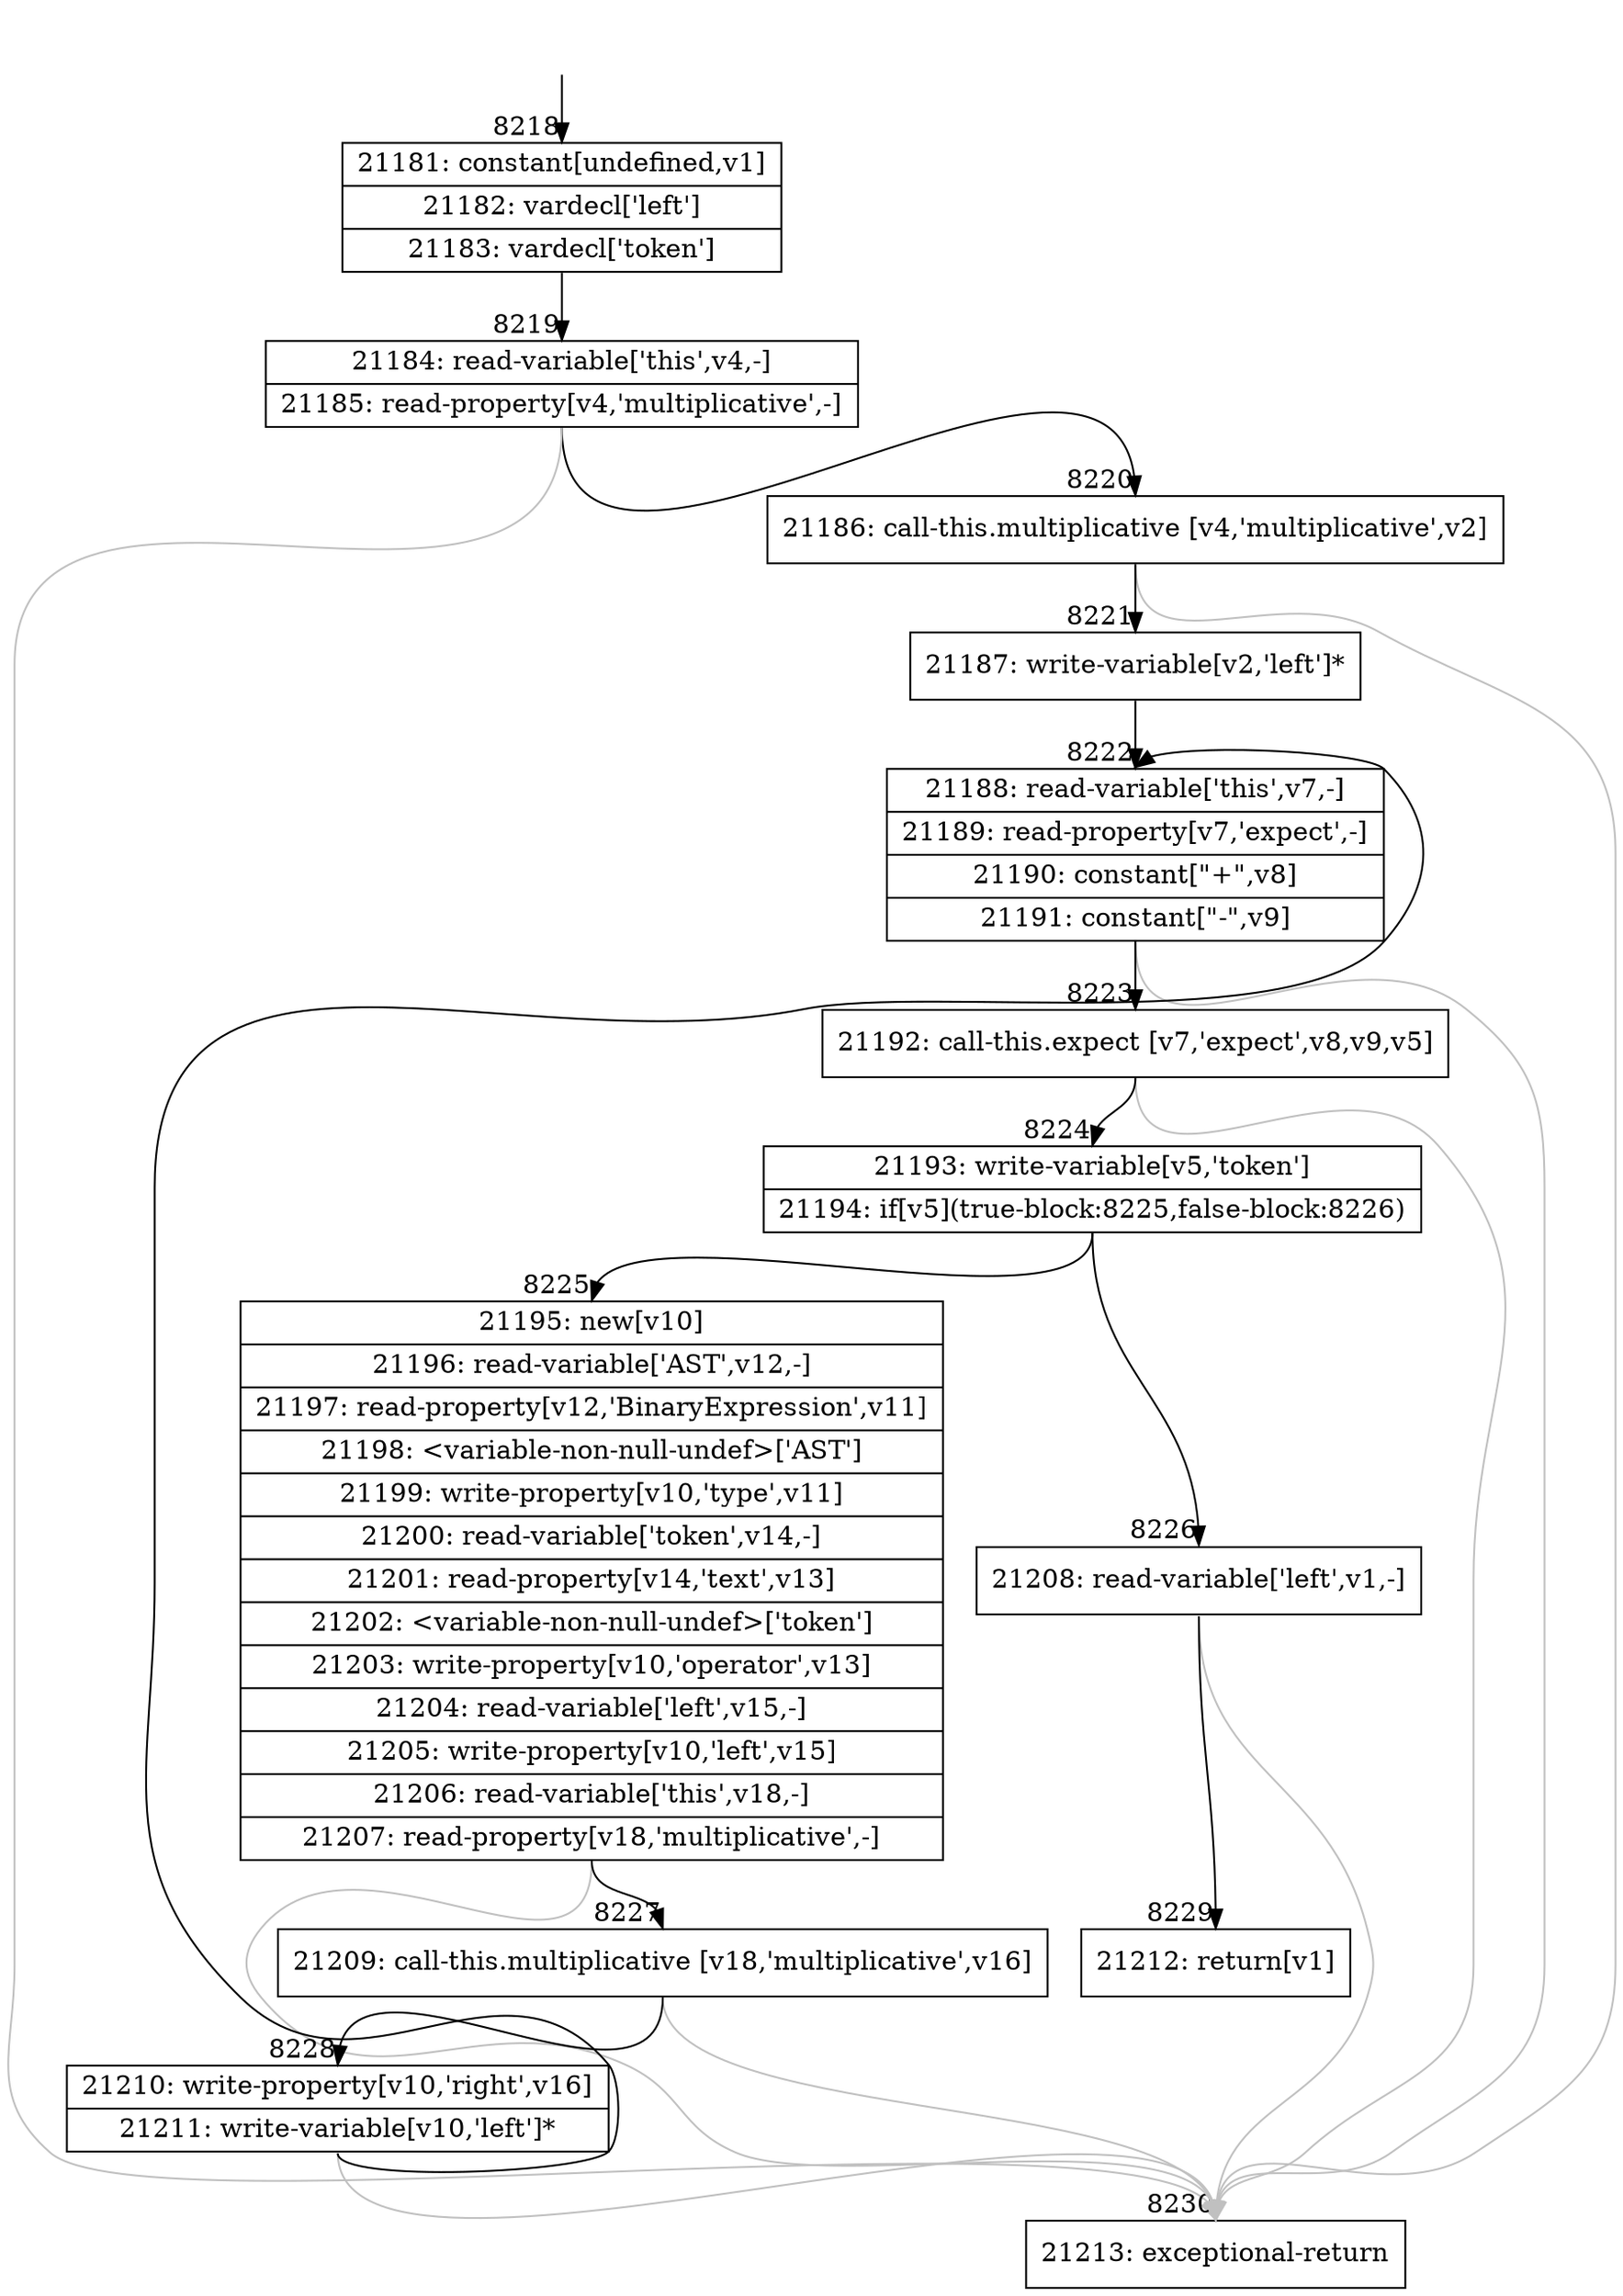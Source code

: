 digraph {
rankdir="TD"
BB_entry608[shape=none,label=""];
BB_entry608 -> BB8218 [tailport=s, headport=n, headlabel="    8218"]
BB8218 [shape=record label="{21181: constant[undefined,v1]|21182: vardecl['left']|21183: vardecl['token']}" ] 
BB8218 -> BB8219 [tailport=s, headport=n, headlabel="      8219"]
BB8219 [shape=record label="{21184: read-variable['this',v4,-]|21185: read-property[v4,'multiplicative',-]}" ] 
BB8219 -> BB8220 [tailport=s, headport=n, headlabel="      8220"]
BB8219 -> BB8230 [tailport=s, headport=n, color=gray, headlabel="      8230"]
BB8220 [shape=record label="{21186: call-this.multiplicative [v4,'multiplicative',v2]}" ] 
BB8220 -> BB8221 [tailport=s, headport=n, headlabel="      8221"]
BB8220 -> BB8230 [tailport=s, headport=n, color=gray]
BB8221 [shape=record label="{21187: write-variable[v2,'left']*}" ] 
BB8221 -> BB8222 [tailport=s, headport=n, headlabel="      8222"]
BB8222 [shape=record label="{21188: read-variable['this',v7,-]|21189: read-property[v7,'expect',-]|21190: constant[\"+\",v8]|21191: constant[\"-\",v9]}" ] 
BB8222 -> BB8223 [tailport=s, headport=n, headlabel="      8223"]
BB8222 -> BB8230 [tailport=s, headport=n, color=gray]
BB8223 [shape=record label="{21192: call-this.expect [v7,'expect',v8,v9,v5]}" ] 
BB8223 -> BB8224 [tailport=s, headport=n, headlabel="      8224"]
BB8223 -> BB8230 [tailport=s, headport=n, color=gray]
BB8224 [shape=record label="{21193: write-variable[v5,'token']|21194: if[v5](true-block:8225,false-block:8226)}" ] 
BB8224 -> BB8225 [tailport=s, headport=n, headlabel="      8225"]
BB8224 -> BB8226 [tailport=s, headport=n, headlabel="      8226"]
BB8225 [shape=record label="{21195: new[v10]|21196: read-variable['AST',v12,-]|21197: read-property[v12,'BinaryExpression',v11]|21198: \<variable-non-null-undef\>['AST']|21199: write-property[v10,'type',v11]|21200: read-variable['token',v14,-]|21201: read-property[v14,'text',v13]|21202: \<variable-non-null-undef\>['token']|21203: write-property[v10,'operator',v13]|21204: read-variable['left',v15,-]|21205: write-property[v10,'left',v15]|21206: read-variable['this',v18,-]|21207: read-property[v18,'multiplicative',-]}" ] 
BB8225 -> BB8227 [tailport=s, headport=n, headlabel="      8227"]
BB8225 -> BB8230 [tailport=s, headport=n, color=gray]
BB8226 [shape=record label="{21208: read-variable['left',v1,-]}" ] 
BB8226 -> BB8229 [tailport=s, headport=n, headlabel="      8229"]
BB8226 -> BB8230 [tailport=s, headport=n, color=gray]
BB8227 [shape=record label="{21209: call-this.multiplicative [v18,'multiplicative',v16]}" ] 
BB8227 -> BB8228 [tailport=s, headport=n, headlabel="      8228"]
BB8227 -> BB8230 [tailport=s, headport=n, color=gray]
BB8228 [shape=record label="{21210: write-property[v10,'right',v16]|21211: write-variable[v10,'left']*}" ] 
BB8228 -> BB8222 [tailport=s, headport=n]
BB8228 -> BB8230 [tailport=s, headport=n, color=gray]
BB8229 [shape=record label="{21212: return[v1]}" ] 
BB8230 [shape=record label="{21213: exceptional-return}" ] 
//#$~ 12749
}
